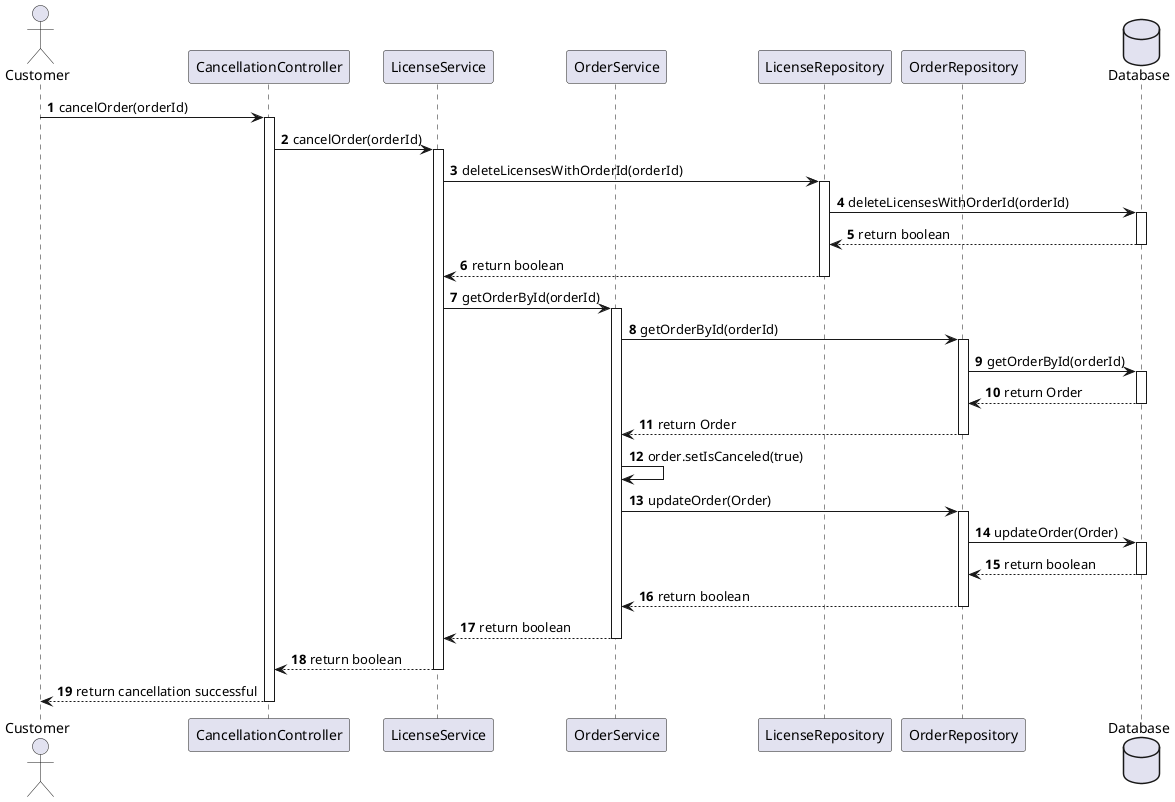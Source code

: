 @startuml
'https://plantuml.com/sequence-diagram

autonumber

actor Customer as c
participant CancellationController as cc
participant LicenseService as ls
participant OrderService as os
participant LicenseRepository as lr
participant OrderRepository as or
database Database as db

c -> cc: cancelOrder(orderId)
activate cc
cc -> ls: cancelOrder(orderId)

activate ls
ls -> lr: deleteLicensesWithOrderId(orderId)
activate lr
lr -> db: deleteLicensesWithOrderId(orderId)
activate db

db --> lr: return boolean
deactivate db

lr --> ls: return boolean
deactivate lr
ls -> os: getOrderById(orderId)
activate os
os -> or: getOrderById(orderId)
activate or
or -> db: getOrderById(orderId)
activate db
db --> or: return Order
deactivate db

or --> os: return Order
deactivate or
os -> os: order.setIsCanceled(true)
os -> or: updateOrder(Order)
activate or
or -> db: updateOrder(Order)
activate db
db --> or: return boolean
deactivate db
or --> os: return boolean
deactivate or
os -->ls: return boolean
deactivate os
ls --> cc: return boolean
deactivate ls
cc --> c: return cancellation successful
deactivate cc



@enduml